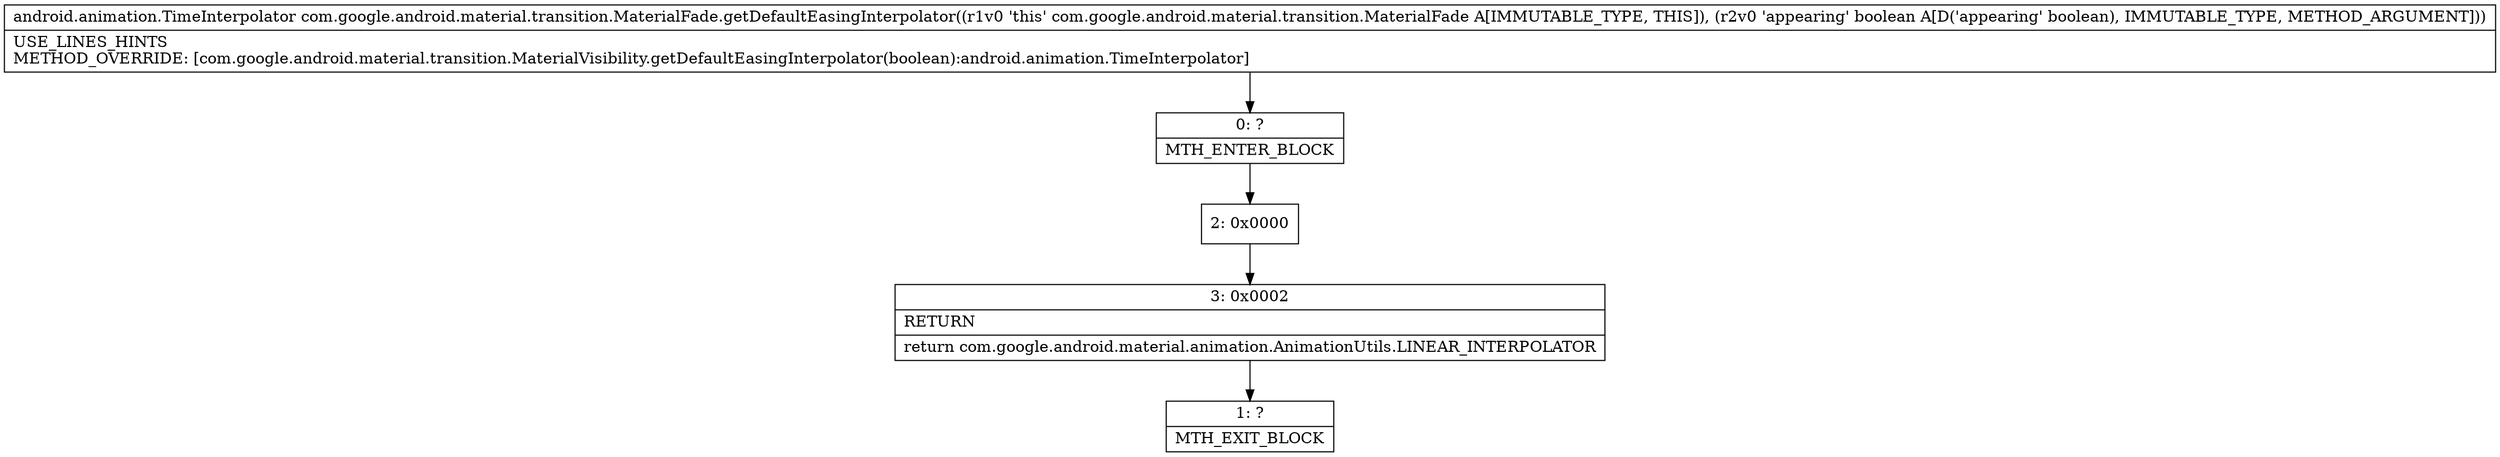 digraph "CFG forcom.google.android.material.transition.MaterialFade.getDefaultEasingInterpolator(Z)Landroid\/animation\/TimeInterpolator;" {
Node_0 [shape=record,label="{0\:\ ?|MTH_ENTER_BLOCK\l}"];
Node_2 [shape=record,label="{2\:\ 0x0000}"];
Node_3 [shape=record,label="{3\:\ 0x0002|RETURN\l|return com.google.android.material.animation.AnimationUtils.LINEAR_INTERPOLATOR\l}"];
Node_1 [shape=record,label="{1\:\ ?|MTH_EXIT_BLOCK\l}"];
MethodNode[shape=record,label="{android.animation.TimeInterpolator com.google.android.material.transition.MaterialFade.getDefaultEasingInterpolator((r1v0 'this' com.google.android.material.transition.MaterialFade A[IMMUTABLE_TYPE, THIS]), (r2v0 'appearing' boolean A[D('appearing' boolean), IMMUTABLE_TYPE, METHOD_ARGUMENT]))  | USE_LINES_HINTS\lMETHOD_OVERRIDE: [com.google.android.material.transition.MaterialVisibility.getDefaultEasingInterpolator(boolean):android.animation.TimeInterpolator]\l}"];
MethodNode -> Node_0;Node_0 -> Node_2;
Node_2 -> Node_3;
Node_3 -> Node_1;
}

